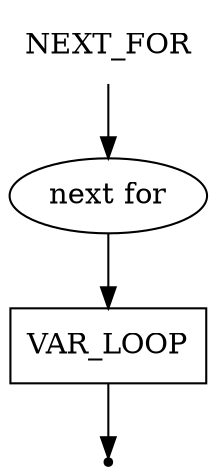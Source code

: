 digraph NEXT_FOR {
    start [label=NEXT_FOR shape=plaintext]
    key_next_for [label="next for" shape=oval]
    var_loop [label=VAR_LOOP shape=box]
    end [label="" shape=point]

    start -> key_next_for
    key_next_for -> var_loop
    var_loop -> end
}